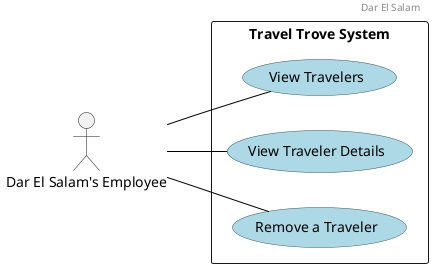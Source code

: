 @startuml
scale 1
left to right direction

header
Dar El Salam
endheader

' Custom skin parameters for use cases
skinparam usecase {
    BackgroundColor lightblue
    BorderColor DarkSlateGray
    ArrowColor Black
}

actor "Dar El Salam's Employee" as Employee

rectangle "Travel Trove System" {

    usecase "View Travelers"
    usecase "View Traveler Details"
    usecase "Remove a Traveler"
}

Employee -- "View Travelers"
Employee -- "View Traveler Details"
Employee -- "Remove a Traveler"

@enduml
